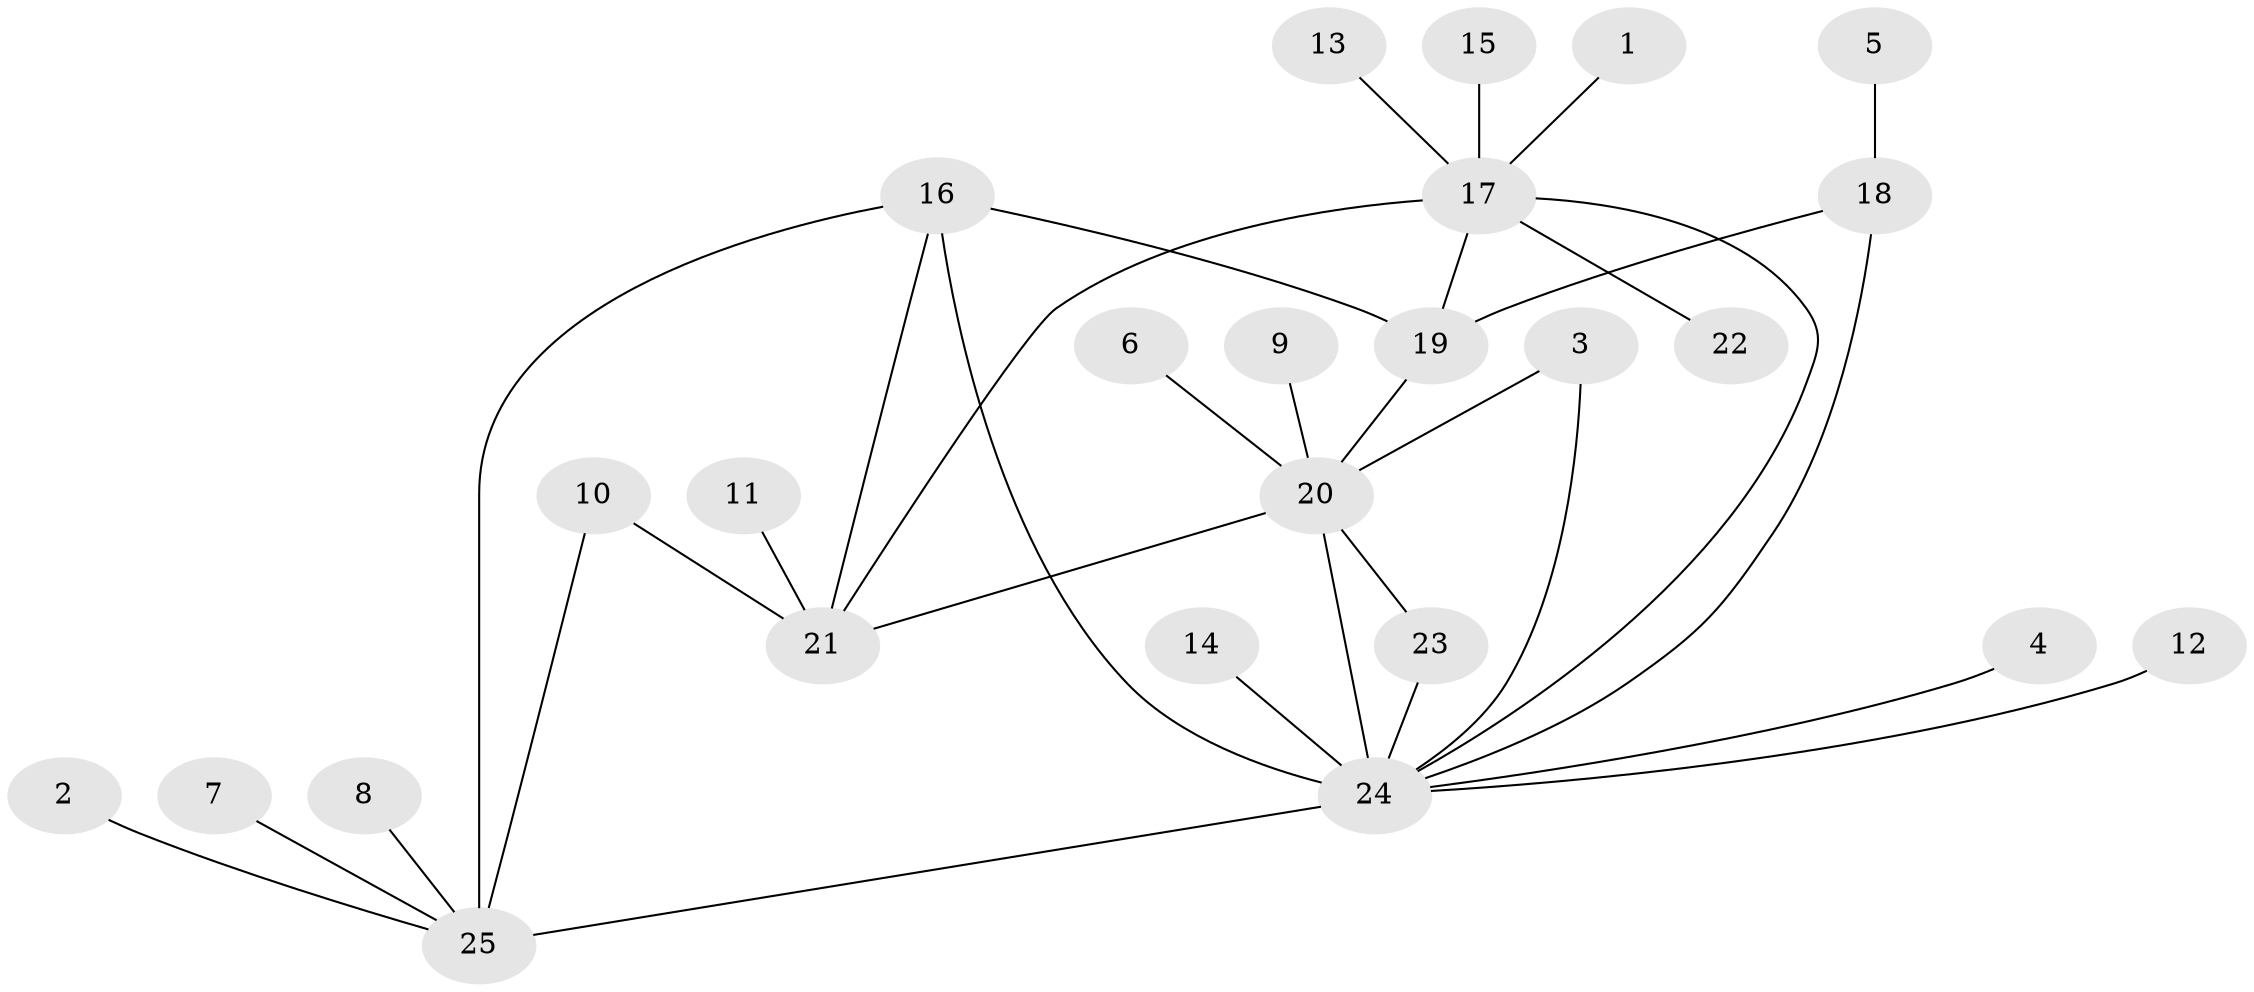 // original degree distribution, {5: 0.02040816326530612, 8: 0.061224489795918366, 6: 0.04081632653061224, 7: 0.061224489795918366, 3: 0.10204081632653061, 1: 0.5918367346938775, 2: 0.12244897959183673}
// Generated by graph-tools (version 1.1) at 2025/50/03/09/25 03:50:42]
// undirected, 25 vertices, 33 edges
graph export_dot {
graph [start="1"]
  node [color=gray90,style=filled];
  1;
  2;
  3;
  4;
  5;
  6;
  7;
  8;
  9;
  10;
  11;
  12;
  13;
  14;
  15;
  16;
  17;
  18;
  19;
  20;
  21;
  22;
  23;
  24;
  25;
  1 -- 17 [weight=1.0];
  2 -- 25 [weight=1.0];
  3 -- 20 [weight=1.0];
  3 -- 24 [weight=1.0];
  4 -- 24 [weight=1.0];
  5 -- 18 [weight=1.0];
  6 -- 20 [weight=1.0];
  7 -- 25 [weight=1.0];
  8 -- 25 [weight=1.0];
  9 -- 20 [weight=1.0];
  10 -- 21 [weight=1.0];
  10 -- 25 [weight=1.0];
  11 -- 21 [weight=1.0];
  12 -- 24 [weight=1.0];
  13 -- 17 [weight=1.0];
  14 -- 24 [weight=1.0];
  15 -- 17 [weight=1.0];
  16 -- 19 [weight=1.0];
  16 -- 21 [weight=1.0];
  16 -- 24 [weight=2.0];
  16 -- 25 [weight=1.0];
  17 -- 19 [weight=1.0];
  17 -- 21 [weight=1.0];
  17 -- 22 [weight=1.0];
  17 -- 24 [weight=1.0];
  18 -- 19 [weight=1.0];
  18 -- 24 [weight=1.0];
  19 -- 20 [weight=1.0];
  20 -- 21 [weight=1.0];
  20 -- 23 [weight=1.0];
  20 -- 24 [weight=1.0];
  23 -- 24 [weight=1.0];
  24 -- 25 [weight=2.0];
}
